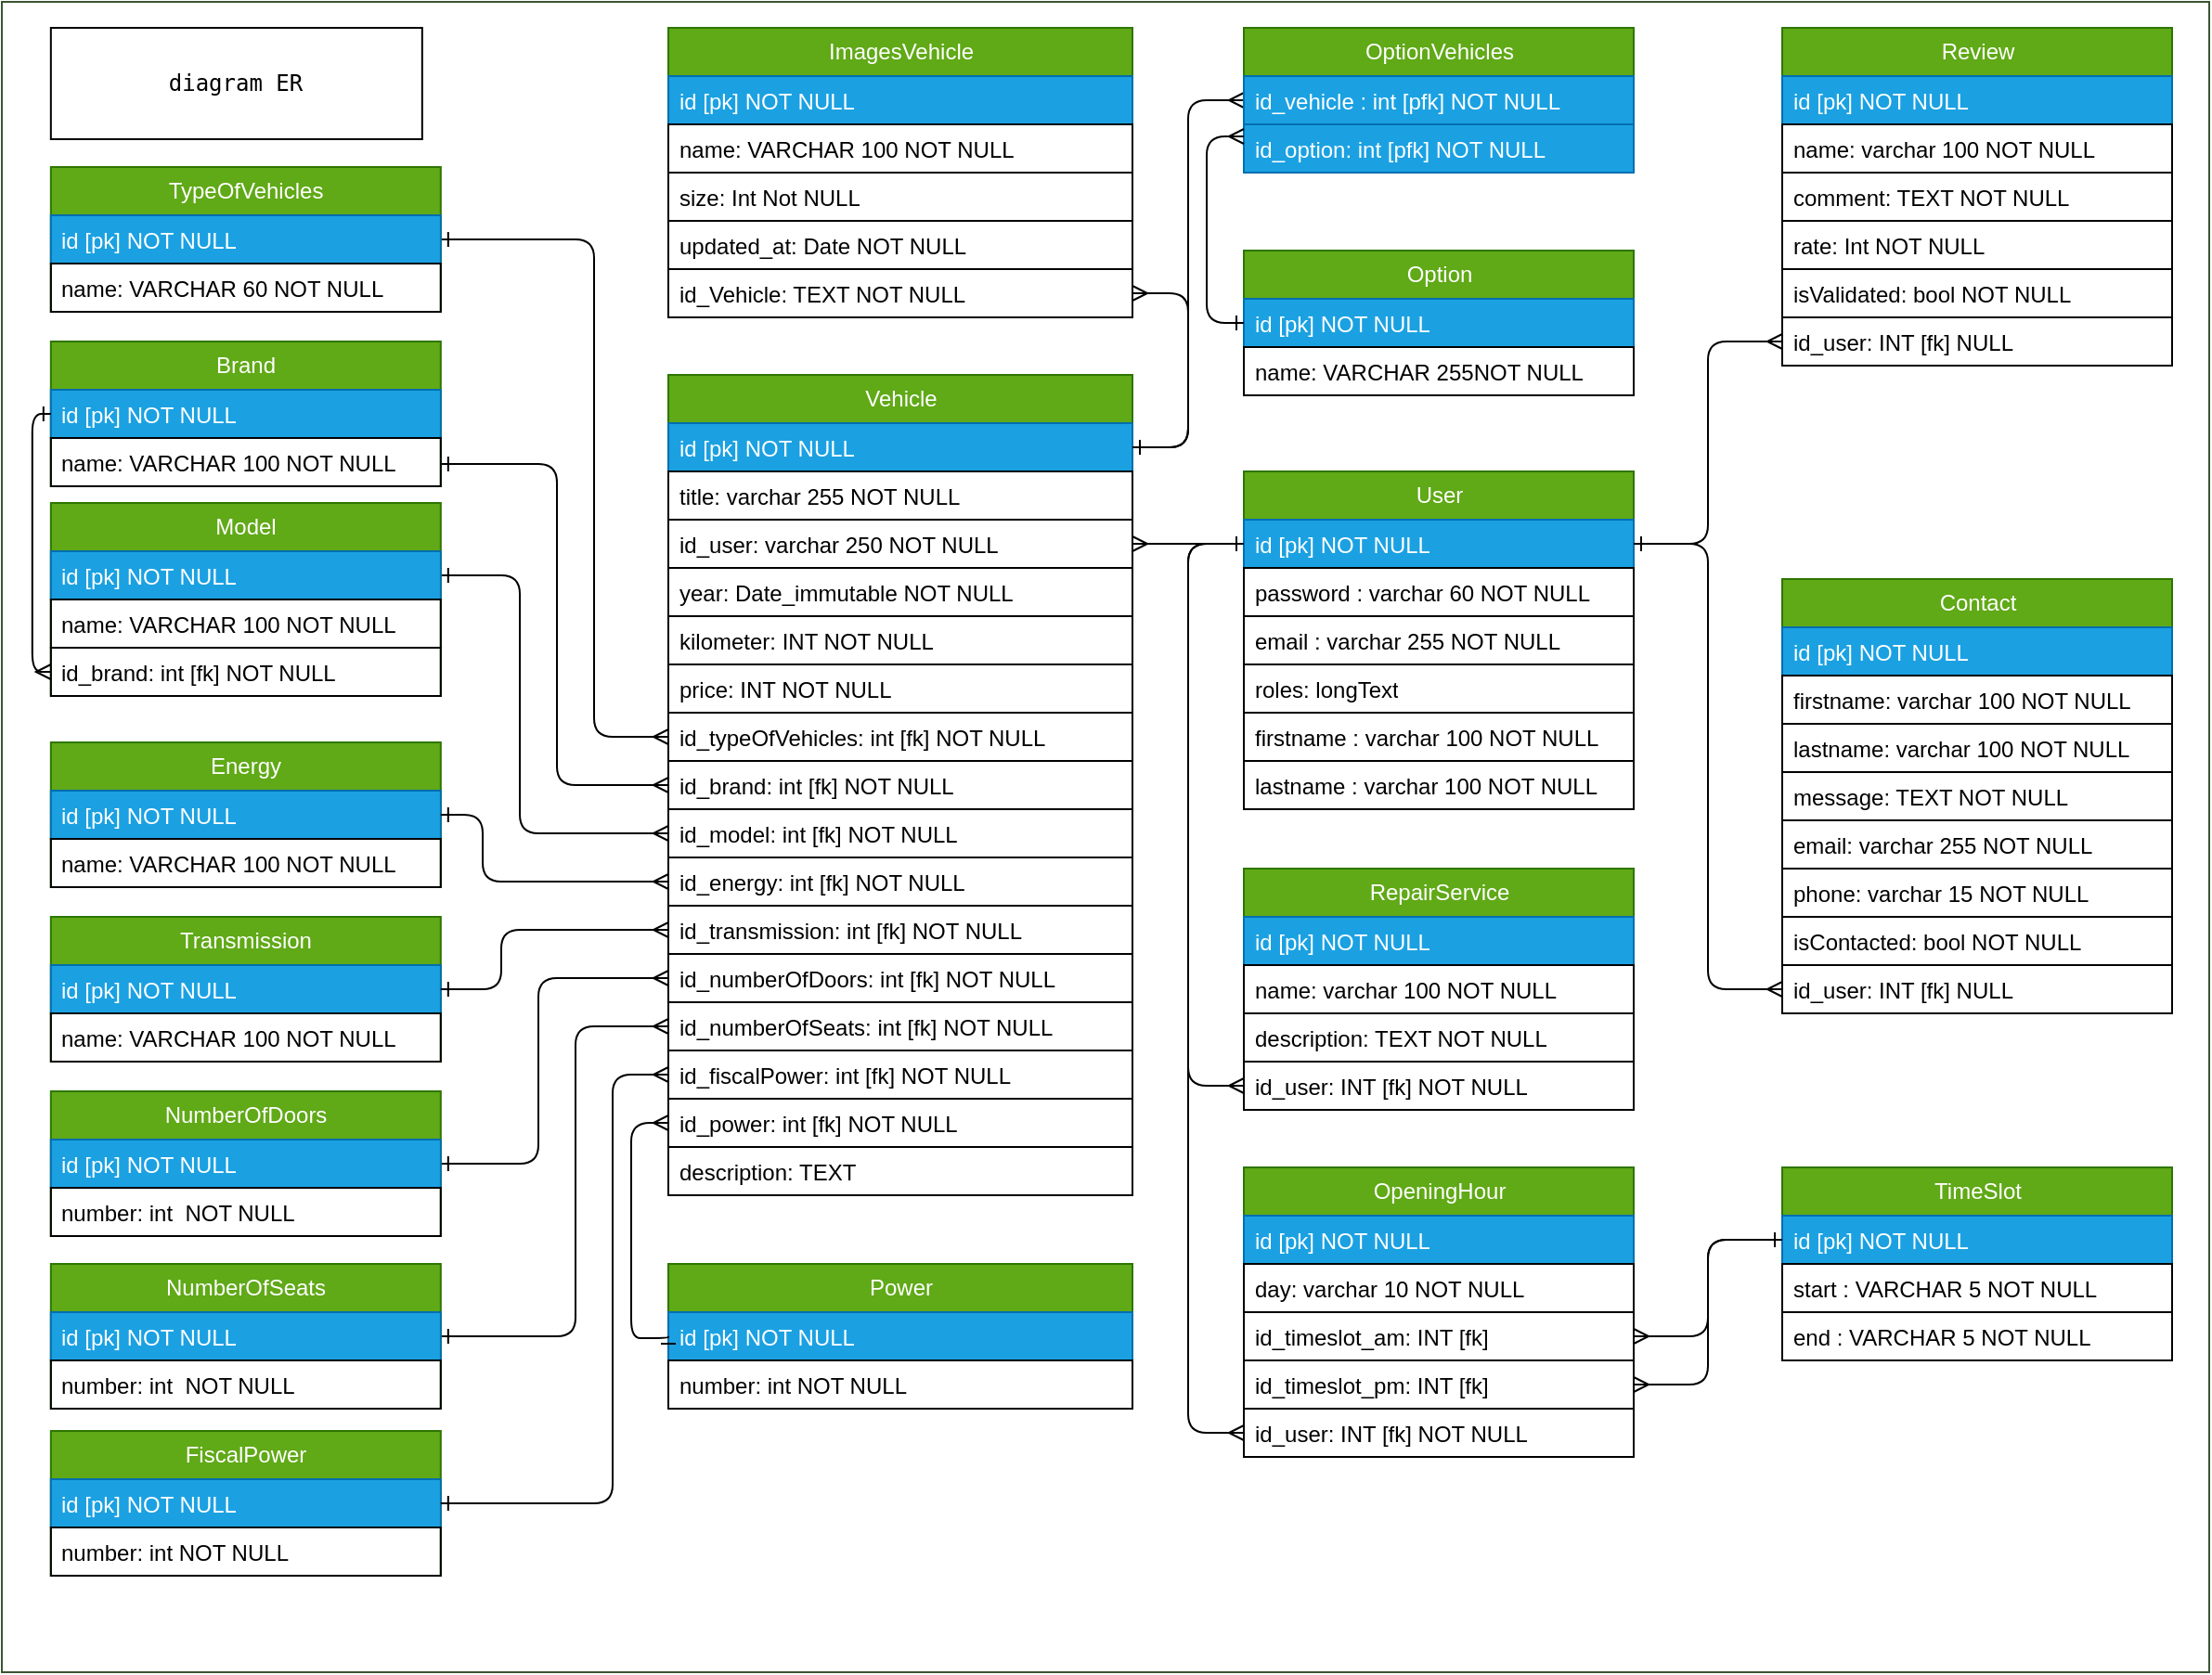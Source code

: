 <mxfile>
    <diagram id="NsLZ2f6pSpJPv95zxzik" name="Page-1">
        <mxGraphModel dx="1988" dy="-2718" grid="1" gridSize="10" guides="1" tooltips="1" connect="1" arrows="1" fold="1" page="1" pageScale="1" pageWidth="850" pageHeight="1100" math="0" shadow="0">
            <root>
                <mxCell id="0"/>
                <mxCell id="1" parent="0"/>
                <mxCell id="2" value="App" style="rounded=0;whiteSpace=wrap;html=1;fontFamily=Helvetica;fontSize=30;fontColor=#ffffff;verticalAlign=top;fillColor=#FFFFFF;strokeColor=#3A5431;backgroundOutline=0;" parent="1" vertex="1">
                    <mxGeometry x="-49" y="3840" width="1189" height="900" as="geometry"/>
                </mxCell>
                <mxCell id="3" value="&lt;div class=&quot;QmZWSe&quot;&gt;&lt;div class=&quot;DHcWmd&quot;&gt;&lt;/div&gt;&lt;/div&gt;&lt;div class=&quot;oSioSc&quot;&gt;&lt;div id=&quot;tw-target&quot;&gt;&lt;div data-entityname=&quot;Google Translate&quot; data-attrid=&quot;tw-targetArea&quot; class=&quot;g9WsWb PZPZlf&quot; id=&quot;kAz1tf&quot;&gt;&lt;div tabindex=&quot;0&quot; id=&quot;tw-target-text-container&quot; class=&quot;tw-ta-container F0azHf tw-nfl&quot;&gt;&lt;pre dir=&quot;ltr&quot; data-ved=&quot;2ahUKEwjc8YfSzIyDAxX-SKQEHdY7COkQ3ewLegQIBRAP&quot; style=&quot;text-align:left&quot; id=&quot;tw-target-text&quot; data-placeholder=&quot;Traduction&quot; class=&quot;tw-data-text tw-text-large tw-ta&quot;&gt;&lt;span lang=&quot;en&quot; class=&quot;Y2IQFc&quot;&gt;diagram ER&lt;/span&gt;&lt;/pre&gt;&lt;/div&gt;&lt;/div&gt;&lt;/div&gt;&lt;/div&gt;" style="rounded=0;whiteSpace=wrap;html=1;strokeColor=#000000;fontColor=#000000;fillColor=#FFFFFF;" parent="1" vertex="1">
                    <mxGeometry x="-22.59" y="3854" width="200" height="60" as="geometry"/>
                </mxCell>
                <mxCell id="4" value="OpeningHour" style="swimlane;fontStyle=0;childLayout=stackLayout;horizontal=1;startSize=26;fillColor=#60a917;horizontalStack=0;resizeParent=1;resizeParentMax=0;resizeLast=0;collapsible=1;marginBottom=0;html=1;strokeColor=#2D7600;fontColor=#ffffff;" parent="1" vertex="1">
                    <mxGeometry x="620" y="4468" width="210" height="156" as="geometry"/>
                </mxCell>
                <mxCell id="5" value="id [pk] NOT NULL" style="text;strokeColor=#006EAF;fillColor=#1ba1e2;align=left;verticalAlign=top;spacingLeft=4;spacingRight=4;overflow=hidden;rotatable=0;points=[[0,0.5],[1,0.5]];portConstraint=eastwest;whiteSpace=wrap;html=1;fontColor=#ffffff;" parent="4" vertex="1">
                    <mxGeometry y="26" width="210" height="26" as="geometry"/>
                </mxCell>
                <mxCell id="6" value="day: varchar 10 NOT NULL&amp;nbsp;" style="text;strokeColor=#000000;fillColor=none;align=left;verticalAlign=top;spacingLeft=4;spacingRight=4;overflow=hidden;rotatable=0;points=[[0,0.5],[1,0.5]];portConstraint=eastwest;whiteSpace=wrap;html=1;fontColor=#000000;" parent="4" vertex="1">
                    <mxGeometry y="52" width="210" height="26" as="geometry"/>
                </mxCell>
                <mxCell id="7" value="id_timeslot_am: INT [fk]" style="text;strokeColor=#000000;fillColor=none;align=left;verticalAlign=top;spacingLeft=4;spacingRight=4;overflow=hidden;rotatable=0;points=[[0,0.5],[1,0.5]];portConstraint=eastwest;whiteSpace=wrap;html=1;fontColor=#000000;" parent="4" vertex="1">
                    <mxGeometry y="78" width="210" height="26" as="geometry"/>
                </mxCell>
                <mxCell id="8" value="id_timeslot_pm: INT [fk]" style="text;strokeColor=#000000;fillColor=none;align=left;verticalAlign=top;spacingLeft=4;spacingRight=4;overflow=hidden;rotatable=0;points=[[0,0.5],[1,0.5]];portConstraint=eastwest;whiteSpace=wrap;html=1;fontColor=#000000;" parent="4" vertex="1">
                    <mxGeometry y="104" width="210" height="26" as="geometry"/>
                </mxCell>
                <mxCell id="187" value="id_user: INT [fk] NOT NULL" style="text;strokeColor=#000000;fillColor=none;align=left;verticalAlign=top;spacingLeft=4;spacingRight=4;overflow=hidden;rotatable=0;points=[[0,0.5],[1,0.5]];portConstraint=eastwest;whiteSpace=wrap;html=1;fontColor=#000000;" parent="4" vertex="1">
                    <mxGeometry y="130" width="210" height="26" as="geometry"/>
                </mxCell>
                <mxCell id="74" value="User" style="swimlane;fontStyle=0;childLayout=stackLayout;horizontal=1;startSize=26;fillColor=#60a917;horizontalStack=0;resizeParent=1;resizeParentMax=0;resizeLast=0;collapsible=1;marginBottom=0;html=1;strokeColor=#2D7600;fontColor=#ffffff;" parent="1" vertex="1">
                    <mxGeometry x="620" y="4093" width="210" height="182" as="geometry"/>
                </mxCell>
                <mxCell id="75" value="id [pk] NOT NULL" style="text;strokeColor=#006EAF;fillColor=#1ba1e2;align=left;verticalAlign=top;spacingLeft=4;spacingRight=4;overflow=hidden;rotatable=0;points=[[0,0.5],[1,0.5]];portConstraint=eastwest;whiteSpace=wrap;html=1;fontColor=#ffffff;" parent="74" vertex="1">
                    <mxGeometry y="26" width="210" height="26" as="geometry"/>
                </mxCell>
                <mxCell id="76" value="password : varchar 60 NOT NULL&amp;nbsp;" style="text;strokeColor=#000000;fillColor=none;align=left;verticalAlign=top;spacingLeft=4;spacingRight=4;overflow=hidden;rotatable=0;points=[[0,0.5],[1,0.5]];portConstraint=eastwest;whiteSpace=wrap;html=1;fontColor=#000000;" parent="74" vertex="1">
                    <mxGeometry y="52" width="210" height="26" as="geometry"/>
                </mxCell>
                <mxCell id="77" value="email : varchar 255 NOT NULL" style="text;strokeColor=#000000;fillColor=none;align=left;verticalAlign=top;spacingLeft=4;spacingRight=4;overflow=hidden;rotatable=0;points=[[0,0.5],[1,0.5]];portConstraint=eastwest;whiteSpace=wrap;html=1;fontColor=#000000;" parent="74" vertex="1">
                    <mxGeometry y="78" width="210" height="26" as="geometry"/>
                </mxCell>
                <mxCell id="78" value="roles: longText" style="text;strokeColor=#000000;fillColor=none;align=left;verticalAlign=top;spacingLeft=4;spacingRight=4;overflow=hidden;rotatable=0;points=[[0,0.5],[1,0.5]];portConstraint=eastwest;whiteSpace=wrap;html=1;fontColor=#000000;" parent="74" vertex="1">
                    <mxGeometry y="104" width="210" height="26" as="geometry"/>
                </mxCell>
                <mxCell id="79" value="firstname : varchar 100 NOT NULL" style="text;strokeColor=#000000;fillColor=none;align=left;verticalAlign=top;spacingLeft=4;spacingRight=4;overflow=hidden;rotatable=0;points=[[0,0.5],[1,0.5]];portConstraint=eastwest;whiteSpace=wrap;html=1;fontColor=#000000;" parent="74" vertex="1">
                    <mxGeometry y="130" width="210" height="26" as="geometry"/>
                </mxCell>
                <mxCell id="80" value="lastname : varchar 100 NOT NULL" style="text;strokeColor=#000000;fillColor=none;align=left;verticalAlign=top;spacingLeft=4;spacingRight=4;overflow=hidden;rotatable=0;points=[[0,0.5],[1,0.5]];portConstraint=eastwest;whiteSpace=wrap;html=1;fontColor=#000000;" parent="74" vertex="1">
                    <mxGeometry y="156" width="210" height="26" as="geometry"/>
                </mxCell>
                <mxCell id="192" style="edgeStyle=orthogonalEdgeStyle;html=1;entryX=1;entryY=0.5;entryDx=0;entryDy=0;strokeColor=#000000;startArrow=ERone;startFill=0;endArrow=ERmany;endFill=0;exitX=0;exitY=0.5;exitDx=0;exitDy=0;" parent="1" source="82" target="8" edge="1">
                    <mxGeometry relative="1" as="geometry"/>
                </mxCell>
                <mxCell id="81" value="TimeSlot" style="swimlane;fontStyle=0;childLayout=stackLayout;horizontal=1;startSize=26;fillColor=#60a917;horizontalStack=0;resizeParent=1;resizeParentMax=0;resizeLast=0;collapsible=1;marginBottom=0;html=1;strokeColor=#2D7600;fontColor=#ffffff;" parent="1" vertex="1">
                    <mxGeometry x="910" y="4468" width="210" height="104" as="geometry"/>
                </mxCell>
                <mxCell id="82" value="id [pk] NOT NULL" style="text;strokeColor=#006EAF;fillColor=#1ba1e2;align=left;verticalAlign=top;spacingLeft=4;spacingRight=4;overflow=hidden;rotatable=0;points=[[0,0.5],[1,0.5]];portConstraint=eastwest;whiteSpace=wrap;html=1;fontColor=#ffffff;" parent="81" vertex="1">
                    <mxGeometry y="26" width="210" height="26" as="geometry"/>
                </mxCell>
                <mxCell id="83" value="start : VARCHAR 5 NOT NULL" style="text;strokeColor=#000000;fillColor=none;align=left;verticalAlign=top;spacingLeft=4;spacingRight=4;overflow=hidden;rotatable=0;points=[[0,0.5],[1,0.5]];portConstraint=eastwest;whiteSpace=wrap;html=1;fontColor=#000000;" parent="81" vertex="1">
                    <mxGeometry y="52" width="210" height="26" as="geometry"/>
                </mxCell>
                <mxCell id="84" value="end : VARCHAR 5 NOT NULL" style="text;strokeColor=#000000;fillColor=none;align=left;verticalAlign=top;spacingLeft=4;spacingRight=4;overflow=hidden;rotatable=0;points=[[0,0.5],[1,0.5]];portConstraint=eastwest;whiteSpace=wrap;html=1;fontColor=#000000;" parent="81" vertex="1">
                    <mxGeometry y="78" width="210" height="26" as="geometry"/>
                </mxCell>
                <mxCell id="86" value="RepairService" style="swimlane;fontStyle=0;childLayout=stackLayout;horizontal=1;startSize=26;fillColor=#60a917;horizontalStack=0;resizeParent=1;resizeParentMax=0;resizeLast=0;collapsible=1;marginBottom=0;html=1;strokeColor=#2D7600;fontColor=#ffffff;" parent="1" vertex="1">
                    <mxGeometry x="620" y="4307" width="210" height="130" as="geometry"/>
                </mxCell>
                <mxCell id="87" value="id [pk] NOT NULL" style="text;strokeColor=#006EAF;fillColor=#1ba1e2;align=left;verticalAlign=top;spacingLeft=4;spacingRight=4;overflow=hidden;rotatable=0;points=[[0,0.5],[1,0.5]];portConstraint=eastwest;whiteSpace=wrap;html=1;fontColor=#ffffff;" parent="86" vertex="1">
                    <mxGeometry y="26" width="210" height="26" as="geometry"/>
                </mxCell>
                <mxCell id="88" value="name: varchar 100 NOT NULL&amp;nbsp;" style="text;strokeColor=#000000;fillColor=none;align=left;verticalAlign=top;spacingLeft=4;spacingRight=4;overflow=hidden;rotatable=0;points=[[0,0.5],[1,0.5]];portConstraint=eastwest;whiteSpace=wrap;html=1;fontColor=#000000;" parent="86" vertex="1">
                    <mxGeometry y="52" width="210" height="26" as="geometry"/>
                </mxCell>
                <mxCell id="89" value="description: TEXT NOT NULL" style="text;strokeColor=#000000;fillColor=none;align=left;verticalAlign=top;spacingLeft=4;spacingRight=4;overflow=hidden;rotatable=0;points=[[0,0.5],[1,0.5]];portConstraint=eastwest;whiteSpace=wrap;html=1;fontColor=#000000;" parent="86" vertex="1">
                    <mxGeometry y="78" width="210" height="26" as="geometry"/>
                </mxCell>
                <mxCell id="185" value="id_user: INT [fk] NOT NULL" style="text;strokeColor=#000000;fillColor=none;align=left;verticalAlign=top;spacingLeft=4;spacingRight=4;overflow=hidden;rotatable=0;points=[[0,0.5],[1,0.5]];portConstraint=eastwest;whiteSpace=wrap;html=1;fontColor=#000000;" parent="86" vertex="1">
                    <mxGeometry y="104" width="210" height="26" as="geometry"/>
                </mxCell>
                <mxCell id="91" value="Vehicle" style="swimlane;fontStyle=0;childLayout=stackLayout;horizontal=1;startSize=26;fillColor=#60a917;horizontalStack=0;resizeParent=1;resizeParentMax=0;resizeLast=0;collapsible=1;marginBottom=0;html=1;strokeColor=#2D7600;fontColor=#ffffff;" parent="1" vertex="1">
                    <mxGeometry x="310" y="4041" width="250" height="442" as="geometry"/>
                </mxCell>
                <mxCell id="92" value="id [pk] NOT NULL" style="text;strokeColor=#006EAF;fillColor=#1ba1e2;align=left;verticalAlign=top;spacingLeft=4;spacingRight=4;overflow=hidden;rotatable=0;points=[[0,0.5],[1,0.5]];portConstraint=eastwest;whiteSpace=wrap;html=1;fontColor=#ffffff;" parent="91" vertex="1">
                    <mxGeometry y="26" width="250" height="26" as="geometry"/>
                </mxCell>
                <mxCell id="93" value="title: varchar 255 NOT NULL&amp;nbsp;" style="text;strokeColor=#000000;fillColor=none;align=left;verticalAlign=top;spacingLeft=4;spacingRight=4;overflow=hidden;rotatable=0;points=[[0,0.5],[1,0.5]];portConstraint=eastwest;whiteSpace=wrap;html=1;fontColor=#000000;" parent="91" vertex="1">
                    <mxGeometry y="52" width="250" height="26" as="geometry"/>
                </mxCell>
                <mxCell id="175" value="id_user: varchar 250 NOT NULL&amp;nbsp;" style="text;strokeColor=#000000;fillColor=none;align=left;verticalAlign=top;spacingLeft=4;spacingRight=4;overflow=hidden;rotatable=0;points=[[0,0.5],[1,0.5]];portConstraint=eastwest;whiteSpace=wrap;html=1;fontColor=#000000;" parent="91" vertex="1">
                    <mxGeometry y="78" width="250" height="26" as="geometry"/>
                </mxCell>
                <mxCell id="114" value="year: Date_immutable NOT NULL" style="text;strokeColor=#000000;fillColor=none;align=left;verticalAlign=top;spacingLeft=4;spacingRight=4;overflow=hidden;rotatable=0;points=[[0,0.5],[1,0.5]];portConstraint=eastwest;whiteSpace=wrap;html=1;fontColor=#000000;" parent="91" vertex="1">
                    <mxGeometry y="104" width="250" height="26" as="geometry"/>
                </mxCell>
                <mxCell id="96" value="kilometer: INT NOT NULL" style="text;strokeColor=#000000;fillColor=none;align=left;verticalAlign=top;spacingLeft=4;spacingRight=4;overflow=hidden;rotatable=0;points=[[0,0.5],[1,0.5]];portConstraint=eastwest;whiteSpace=wrap;html=1;fontColor=#000000;" parent="91" vertex="1">
                    <mxGeometry y="130" width="250" height="26" as="geometry"/>
                </mxCell>
                <mxCell id="95" value="price: INT NOT NULL" style="text;strokeColor=#000000;fillColor=none;align=left;verticalAlign=top;spacingLeft=4;spacingRight=4;overflow=hidden;rotatable=0;points=[[0,0.5],[1,0.5]];portConstraint=eastwest;whiteSpace=wrap;html=1;fontColor=#000000;" parent="91" vertex="1">
                    <mxGeometry y="156" width="250" height="26" as="geometry"/>
                </mxCell>
                <mxCell id="121" value="id_typeOfVehicles: int [fk] NOT NULL&amp;nbsp;" style="text;strokeColor=#000000;fillColor=none;align=left;verticalAlign=top;spacingLeft=4;spacingRight=4;overflow=hidden;rotatable=0;points=[[0,0.5],[1,0.5]];portConstraint=eastwest;whiteSpace=wrap;html=1;fontColor=#000000;" parent="91" vertex="1">
                    <mxGeometry y="182" width="250" height="26" as="geometry"/>
                </mxCell>
                <mxCell id="122" value="id_brand: int [fk] NOT NULL&amp;nbsp;" style="text;strokeColor=#000000;fillColor=none;align=left;verticalAlign=top;spacingLeft=4;spacingRight=4;overflow=hidden;rotatable=0;points=[[0,0.5],[1,0.5]];portConstraint=eastwest;whiteSpace=wrap;html=1;fontColor=#000000;" parent="91" vertex="1">
                    <mxGeometry y="208" width="250" height="26" as="geometry"/>
                </mxCell>
                <mxCell id="123" value="id_model: int [fk] NOT NULL&amp;nbsp;" style="text;strokeColor=#000000;fillColor=none;align=left;verticalAlign=top;spacingLeft=4;spacingRight=4;overflow=hidden;rotatable=0;points=[[0,0.5],[1,0.5]];portConstraint=eastwest;whiteSpace=wrap;html=1;fontColor=#000000;" parent="91" vertex="1">
                    <mxGeometry y="234" width="250" height="26" as="geometry"/>
                </mxCell>
                <mxCell id="97" value="id_energy: int [fk] NOT NULL" style="text;strokeColor=#000000;fillColor=none;align=left;verticalAlign=top;spacingLeft=4;spacingRight=4;overflow=hidden;rotatable=0;points=[[0,0.5],[1,0.5]];portConstraint=eastwest;whiteSpace=wrap;html=1;fontColor=#000000;" parent="91" vertex="1">
                    <mxGeometry y="260" width="250" height="26" as="geometry"/>
                </mxCell>
                <mxCell id="98" value="id_transmission: int [fk] NOT NULL" style="text;strokeColor=#000000;fillColor=none;align=left;verticalAlign=top;spacingLeft=4;spacingRight=4;overflow=hidden;rotatable=0;points=[[0,0.5],[1,0.5]];portConstraint=eastwest;whiteSpace=wrap;html=1;fontColor=#000000;" parent="91" vertex="1">
                    <mxGeometry y="286" width="250" height="26" as="geometry"/>
                </mxCell>
                <mxCell id="99" value="id_numberOfDoors: int [fk] NOT NULL" style="text;strokeColor=#000000;fillColor=none;align=left;verticalAlign=top;spacingLeft=4;spacingRight=4;overflow=hidden;rotatable=0;points=[[0,0.5],[1,0.5]];portConstraint=eastwest;whiteSpace=wrap;html=1;fontColor=#000000;" parent="91" vertex="1">
                    <mxGeometry y="312" width="250" height="26" as="geometry"/>
                </mxCell>
                <mxCell id="100" value="id_numberOfSeats: int [fk] NOT NULL" style="text;strokeColor=#000000;fillColor=none;align=left;verticalAlign=top;spacingLeft=4;spacingRight=4;overflow=hidden;rotatable=0;points=[[0,0.5],[1,0.5]];portConstraint=eastwest;whiteSpace=wrap;html=1;fontColor=#000000;" parent="91" vertex="1">
                    <mxGeometry y="338" width="250" height="26" as="geometry"/>
                </mxCell>
                <mxCell id="203" value="id_fiscalPower: int [fk] NOT NULL" style="text;strokeColor=#000000;fillColor=none;align=left;verticalAlign=top;spacingLeft=4;spacingRight=4;overflow=hidden;rotatable=0;points=[[0,0.5],[1,0.5]];portConstraint=eastwest;whiteSpace=wrap;html=1;fontColor=#000000;" parent="91" vertex="1">
                    <mxGeometry y="364" width="250" height="26" as="geometry"/>
                </mxCell>
                <mxCell id="102" value="id_power: int [fk] NOT NULL" style="text;strokeColor=#000000;fillColor=none;align=left;verticalAlign=top;spacingLeft=4;spacingRight=4;overflow=hidden;rotatable=0;points=[[0,0.5],[1,0.5]];portConstraint=eastwest;whiteSpace=wrap;html=1;fontColor=#000000;" parent="91" vertex="1">
                    <mxGeometry y="390" width="250" height="26" as="geometry"/>
                </mxCell>
                <mxCell id="101" value="description: TEXT&amp;nbsp;" style="text;strokeColor=#000000;fillColor=none;align=left;verticalAlign=top;spacingLeft=4;spacingRight=4;overflow=hidden;rotatable=0;points=[[0,0.5],[1,0.5]];portConstraint=eastwest;whiteSpace=wrap;html=1;fontColor=#000000;" parent="91" vertex="1">
                    <mxGeometry y="416" width="250" height="26" as="geometry"/>
                </mxCell>
                <mxCell id="162" style="edgeStyle=orthogonalEdgeStyle;html=1;entryX=0;entryY=0.5;entryDx=0;entryDy=0;strokeColor=#000000;startArrow=ERone;startFill=0;endArrow=ERmany;endFill=0;exitX=1;exitY=0.5;exitDx=0;exitDy=0;" parent="1" source="104" target="121" edge="1">
                    <mxGeometry relative="1" as="geometry">
                        <Array as="points">
                            <mxPoint x="270" y="3968"/>
                            <mxPoint x="270" y="4236"/>
                        </Array>
                        <mxPoint x="210" y="3968" as="sourcePoint"/>
                    </mxGeometry>
                </mxCell>
                <mxCell id="104" value="TypeOfVehicles" style="swimlane;fontStyle=0;childLayout=stackLayout;horizontal=1;startSize=26;fillColor=#60a917;horizontalStack=0;resizeParent=1;resizeParentMax=0;resizeLast=0;collapsible=1;marginBottom=0;html=1;strokeColor=#2D7600;fontColor=#ffffff;" parent="1" vertex="1">
                    <mxGeometry x="-22.59" y="3929" width="210" height="78" as="geometry"/>
                </mxCell>
                <mxCell id="105" value="id [pk] NOT NULL" style="text;strokeColor=#006EAF;fillColor=#1ba1e2;align=left;verticalAlign=top;spacingLeft=4;spacingRight=4;overflow=hidden;rotatable=0;points=[[0,0.5],[1,0.5]];portConstraint=eastwest;whiteSpace=wrap;html=1;fontColor=#ffffff;" parent="104" vertex="1">
                    <mxGeometry y="26" width="210" height="26" as="geometry"/>
                </mxCell>
                <mxCell id="106" value="name: VARCHAR 60 NOT NULL" style="text;strokeColor=#000000;fillColor=none;align=left;verticalAlign=top;spacingLeft=4;spacingRight=4;overflow=hidden;rotatable=0;points=[[0,0.5],[1,0.5]];portConstraint=eastwest;whiteSpace=wrap;html=1;fontColor=#000000;" parent="104" vertex="1">
                    <mxGeometry y="52" width="210" height="26" as="geometry"/>
                </mxCell>
                <mxCell id="163" style="edgeStyle=orthogonalEdgeStyle;html=1;entryX=0;entryY=0.5;entryDx=0;entryDy=0;strokeColor=#000000;startArrow=ERone;startFill=0;endArrow=ERmany;endFill=0;" parent="1" source="108" target="122" edge="1">
                    <mxGeometry relative="1" as="geometry">
                        <Array as="points">
                            <mxPoint x="250" y="4089"/>
                            <mxPoint x="250" y="4262"/>
                        </Array>
                    </mxGeometry>
                </mxCell>
                <mxCell id="108" value="Brand" style="swimlane;fontStyle=0;childLayout=stackLayout;horizontal=1;startSize=26;fillColor=#60a917;horizontalStack=0;resizeParent=1;resizeParentMax=0;resizeLast=0;collapsible=1;marginBottom=0;html=1;strokeColor=#2D7600;fontColor=#ffffff;" parent="1" vertex="1">
                    <mxGeometry x="-22.59" y="4023" width="210" height="78" as="geometry"/>
                </mxCell>
                <mxCell id="109" value="id [pk] NOT NULL" style="text;strokeColor=#006EAF;fillColor=#1ba1e2;align=left;verticalAlign=top;spacingLeft=4;spacingRight=4;overflow=hidden;rotatable=0;points=[[0,0.5],[1,0.5]];portConstraint=eastwest;whiteSpace=wrap;html=1;fontColor=#ffffff;" parent="108" vertex="1">
                    <mxGeometry y="26" width="210" height="26" as="geometry"/>
                </mxCell>
                <mxCell id="110" value="name: VARCHAR 100 NOT NULL" style="text;strokeColor=#000000;fillColor=none;align=left;verticalAlign=top;spacingLeft=4;spacingRight=4;overflow=hidden;rotatable=0;points=[[0,0.5],[1,0.5]];portConstraint=eastwest;whiteSpace=wrap;html=1;fontColor=#000000;" parent="108" vertex="1">
                    <mxGeometry y="52" width="210" height="26" as="geometry"/>
                </mxCell>
                <mxCell id="164" style="edgeStyle=orthogonalEdgeStyle;html=1;entryX=0;entryY=0.5;entryDx=0;entryDy=0;strokeColor=#000000;startArrow=ERone;startFill=0;endArrow=ERmany;endFill=0;exitX=1;exitY=0.5;exitDx=0;exitDy=0;" parent="1" source="112" target="123" edge="1">
                    <mxGeometry relative="1" as="geometry">
                        <Array as="points">
                            <mxPoint x="230" y="4149"/>
                            <mxPoint x="230" y="4288"/>
                        </Array>
                    </mxGeometry>
                </mxCell>
                <mxCell id="111" value="Model" style="swimlane;fontStyle=0;childLayout=stackLayout;horizontal=1;startSize=26;fillColor=#60a917;horizontalStack=0;resizeParent=1;resizeParentMax=0;resizeLast=0;collapsible=1;marginBottom=0;html=1;strokeColor=#2D7600;fontColor=#ffffff;" parent="1" vertex="1">
                    <mxGeometry x="-22.59" y="4110" width="210" height="104" as="geometry"/>
                </mxCell>
                <mxCell id="112" value="id [pk] NOT NULL" style="text;strokeColor=#006EAF;fillColor=#1ba1e2;align=left;verticalAlign=top;spacingLeft=4;spacingRight=4;overflow=hidden;rotatable=0;points=[[0,0.5],[1,0.5]];portConstraint=eastwest;whiteSpace=wrap;html=1;fontColor=#ffffff;" parent="111" vertex="1">
                    <mxGeometry y="26" width="210" height="26" as="geometry"/>
                </mxCell>
                <mxCell id="113" value="name: VARCHAR 100 NOT NULL" style="text;strokeColor=#000000;fillColor=none;align=left;verticalAlign=top;spacingLeft=4;spacingRight=4;overflow=hidden;rotatable=0;points=[[0,0.5],[1,0.5]];portConstraint=eastwest;whiteSpace=wrap;html=1;fontColor=#000000;" parent="111" vertex="1">
                    <mxGeometry y="52" width="210" height="26" as="geometry"/>
                </mxCell>
                <mxCell id="207" value="id_brand: int [fk] NOT NULL&amp;nbsp;" style="text;strokeColor=#000000;fillColor=none;align=left;verticalAlign=top;spacingLeft=4;spacingRight=4;overflow=hidden;rotatable=0;points=[[0,0.5],[1,0.5]];portConstraint=eastwest;whiteSpace=wrap;html=1;fontColor=#000000;" vertex="1" parent="111">
                    <mxGeometry y="78" width="210" height="26" as="geometry"/>
                </mxCell>
                <mxCell id="115" value="Option" style="swimlane;fontStyle=0;childLayout=stackLayout;horizontal=1;startSize=26;fillColor=#60a917;horizontalStack=0;resizeParent=1;resizeParentMax=0;resizeLast=0;collapsible=1;marginBottom=0;html=1;strokeColor=#2D7600;fontColor=#ffffff;" parent="1" vertex="1">
                    <mxGeometry x="620" y="3974" width="210" height="78" as="geometry"/>
                </mxCell>
                <mxCell id="116" value="id [pk] NOT NULL" style="text;strokeColor=#006EAF;fillColor=#1ba1e2;align=left;verticalAlign=top;spacingLeft=4;spacingRight=4;overflow=hidden;rotatable=0;points=[[0,0.5],[1,0.5]];portConstraint=eastwest;whiteSpace=wrap;html=1;fontColor=#ffffff;" parent="115" vertex="1">
                    <mxGeometry y="26" width="210" height="26" as="geometry"/>
                </mxCell>
                <mxCell id="117" value="name: VARCHAR 255NOT NULL" style="text;strokeColor=#000000;fillColor=none;align=left;verticalAlign=top;spacingLeft=4;spacingRight=4;overflow=hidden;rotatable=0;points=[[0,0.5],[1,0.5]];portConstraint=eastwest;whiteSpace=wrap;html=1;fontColor=#000000;" parent="115" vertex="1">
                    <mxGeometry y="52" width="210" height="26" as="geometry"/>
                </mxCell>
                <mxCell id="118" value="Energy" style="swimlane;fontStyle=0;childLayout=stackLayout;horizontal=1;startSize=26;fillColor=#60a917;horizontalStack=0;resizeParent=1;resizeParentMax=0;resizeLast=0;collapsible=1;marginBottom=0;html=1;strokeColor=#2D7600;fontColor=#ffffff;" parent="1" vertex="1">
                    <mxGeometry x="-22.59" y="4239" width="210" height="78" as="geometry"/>
                </mxCell>
                <mxCell id="119" value="id [pk] NOT NULL" style="text;strokeColor=#006EAF;fillColor=#1ba1e2;align=left;verticalAlign=top;spacingLeft=4;spacingRight=4;overflow=hidden;rotatable=0;points=[[0,0.5],[1,0.5]];portConstraint=eastwest;whiteSpace=wrap;html=1;fontColor=#ffffff;" parent="118" vertex="1">
                    <mxGeometry y="26" width="210" height="26" as="geometry"/>
                </mxCell>
                <mxCell id="120" value="name: VARCHAR 100 NOT NULL" style="text;strokeColor=#000000;fillColor=none;align=left;verticalAlign=top;spacingLeft=4;spacingRight=4;overflow=hidden;rotatable=0;points=[[0,0.5],[1,0.5]];portConstraint=eastwest;whiteSpace=wrap;html=1;fontColor=#000000;" parent="118" vertex="1">
                    <mxGeometry y="52" width="210" height="26" as="geometry"/>
                </mxCell>
                <mxCell id="125" value="Transmission" style="swimlane;fontStyle=0;childLayout=stackLayout;horizontal=1;startSize=26;fillColor=#60a917;horizontalStack=0;resizeParent=1;resizeParentMax=0;resizeLast=0;collapsible=1;marginBottom=0;html=1;strokeColor=#2D7600;fontColor=#ffffff;" parent="1" vertex="1">
                    <mxGeometry x="-22.59" y="4333" width="210" height="78" as="geometry"/>
                </mxCell>
                <mxCell id="126" value="id [pk] NOT NULL" style="text;strokeColor=#006EAF;fillColor=#1ba1e2;align=left;verticalAlign=top;spacingLeft=4;spacingRight=4;overflow=hidden;rotatable=0;points=[[0,0.5],[1,0.5]];portConstraint=eastwest;whiteSpace=wrap;html=1;fontColor=#ffffff;" parent="125" vertex="1">
                    <mxGeometry y="26" width="210" height="26" as="geometry"/>
                </mxCell>
                <mxCell id="127" value="name: VARCHAR 100 NOT NULL" style="text;strokeColor=#000000;fillColor=none;align=left;verticalAlign=top;spacingLeft=4;spacingRight=4;overflow=hidden;rotatable=0;points=[[0,0.5],[1,0.5]];portConstraint=eastwest;whiteSpace=wrap;html=1;fontColor=#000000;" parent="125" vertex="1">
                    <mxGeometry y="52" width="210" height="26" as="geometry"/>
                </mxCell>
                <mxCell id="168" style="edgeStyle=orthogonalEdgeStyle;html=1;entryX=0;entryY=0.5;entryDx=0;entryDy=0;strokeColor=#000000;startArrow=ERone;startFill=0;endArrow=ERmany;endFill=0;exitX=1;exitY=0.5;exitDx=0;exitDy=0;" parent="1" source="128" target="99" edge="1">
                    <mxGeometry relative="1" as="geometry">
                        <Array as="points">
                            <mxPoint x="240" y="4466"/>
                            <mxPoint x="240" y="4366"/>
                        </Array>
                    </mxGeometry>
                </mxCell>
                <mxCell id="128" value="NumberOfDoors" style="swimlane;fontStyle=0;childLayout=stackLayout;horizontal=1;startSize=26;fillColor=#60a917;horizontalStack=0;resizeParent=1;resizeParentMax=0;resizeLast=0;collapsible=1;marginBottom=0;html=1;strokeColor=#2D7600;fontColor=#ffffff;" parent="1" vertex="1">
                    <mxGeometry x="-22.59" y="4427" width="210" height="78" as="geometry"/>
                </mxCell>
                <mxCell id="129" value="id [pk] NOT NULL" style="text;strokeColor=#006EAF;fillColor=#1ba1e2;align=left;verticalAlign=top;spacingLeft=4;spacingRight=4;overflow=hidden;rotatable=0;points=[[0,0.5],[1,0.5]];portConstraint=eastwest;whiteSpace=wrap;html=1;fontColor=#ffffff;" parent="128" vertex="1">
                    <mxGeometry y="26" width="210" height="26" as="geometry"/>
                </mxCell>
                <mxCell id="130" value="number: int&amp;nbsp; NOT NULL" style="text;strokeColor=#000000;fillColor=none;align=left;verticalAlign=top;spacingLeft=4;spacingRight=4;overflow=hidden;rotatable=0;points=[[0,0.5],[1,0.5]];portConstraint=eastwest;whiteSpace=wrap;html=1;fontColor=#000000;" parent="128" vertex="1">
                    <mxGeometry y="52" width="210" height="26" as="geometry"/>
                </mxCell>
                <mxCell id="134" value="Power" style="swimlane;fontStyle=0;childLayout=stackLayout;horizontal=1;startSize=26;fillColor=#60a917;horizontalStack=0;resizeParent=1;resizeParentMax=0;resizeLast=0;collapsible=1;marginBottom=0;html=1;strokeColor=#2D7600;fontColor=#ffffff;" parent="1" vertex="1">
                    <mxGeometry x="310" y="4520" width="250" height="78" as="geometry"/>
                </mxCell>
                <mxCell id="135" value="id [pk] NOT NULL" style="text;strokeColor=#006EAF;fillColor=#1ba1e2;align=left;verticalAlign=top;spacingLeft=4;spacingRight=4;overflow=hidden;rotatable=0;points=[[0,0.5],[1,0.5]];portConstraint=eastwest;whiteSpace=wrap;html=1;fontColor=#ffffff;" parent="134" vertex="1">
                    <mxGeometry y="26" width="250" height="26" as="geometry"/>
                </mxCell>
                <mxCell id="206" value="number: int NOT NULL" style="text;strokeColor=#000000;fillColor=none;align=left;verticalAlign=top;spacingLeft=4;spacingRight=4;overflow=hidden;rotatable=0;points=[[0,0.5],[1,0.5]];portConstraint=eastwest;whiteSpace=wrap;html=1;fontColor=#000000;" parent="134" vertex="1">
                    <mxGeometry y="52" width="250" height="26" as="geometry"/>
                </mxCell>
                <mxCell id="141" value="ImagesVehicle" style="swimlane;fontStyle=0;childLayout=stackLayout;horizontal=1;startSize=26;fillColor=#60a917;horizontalStack=0;resizeParent=1;resizeParentMax=0;resizeLast=0;collapsible=1;marginBottom=0;html=1;strokeColor=#2D7600;fontColor=#ffffff;" parent="1" vertex="1">
                    <mxGeometry x="310" y="3854" width="250" height="156" as="geometry"/>
                </mxCell>
                <mxCell id="142" value="id [pk] NOT NULL" style="text;strokeColor=#006EAF;fillColor=#1ba1e2;align=left;verticalAlign=top;spacingLeft=4;spacingRight=4;overflow=hidden;rotatable=0;points=[[0,0.5],[1,0.5]];portConstraint=eastwest;whiteSpace=wrap;html=1;fontColor=#ffffff;" parent="141" vertex="1">
                    <mxGeometry y="26" width="250" height="26" as="geometry"/>
                </mxCell>
                <mxCell id="143" value="name: VARCHAR 100 NOT NULL" style="text;strokeColor=#000000;fillColor=none;align=left;verticalAlign=top;spacingLeft=4;spacingRight=4;overflow=hidden;rotatable=0;points=[[0,0.5],[1,0.5]];portConstraint=eastwest;whiteSpace=wrap;html=1;fontColor=#000000;" parent="141" vertex="1">
                    <mxGeometry y="52" width="250" height="26" as="geometry"/>
                </mxCell>
                <mxCell id="145" value="size: Int Not NULL" style="text;strokeColor=#000000;fillColor=none;align=left;verticalAlign=top;spacingLeft=4;spacingRight=4;overflow=hidden;rotatable=0;points=[[0,0.5],[1,0.5]];portConstraint=eastwest;whiteSpace=wrap;html=1;fontColor=#000000;" parent="141" vertex="1">
                    <mxGeometry y="78" width="250" height="26" as="geometry"/>
                </mxCell>
                <mxCell id="146" value="updated_at: Date NOT NULL" style="text;strokeColor=#000000;fillColor=none;align=left;verticalAlign=top;spacingLeft=4;spacingRight=4;overflow=hidden;rotatable=0;points=[[0,0.5],[1,0.5]];portConstraint=eastwest;whiteSpace=wrap;html=1;fontColor=#000000;" parent="141" vertex="1">
                    <mxGeometry y="104" width="250" height="26" as="geometry"/>
                </mxCell>
                <mxCell id="140" value="id_Vehicle: TEXT NOT NULL" style="text;strokeColor=#000000;fillColor=none;align=left;verticalAlign=top;spacingLeft=4;spacingRight=4;overflow=hidden;rotatable=0;points=[[0,0.5],[1,0.5]];portConstraint=eastwest;whiteSpace=wrap;html=1;fontColor=#000000;" parent="141" vertex="1">
                    <mxGeometry y="130" width="250" height="26" as="geometry"/>
                </mxCell>
                <mxCell id="169" style="edgeStyle=orthogonalEdgeStyle;html=1;entryX=0;entryY=0.5;entryDx=0;entryDy=0;strokeColor=#000000;startArrow=ERone;startFill=0;endArrow=ERmany;endFill=0;" parent="1" source="131" target="100" edge="1">
                    <mxGeometry relative="1" as="geometry">
                        <Array as="points">
                            <mxPoint x="260" y="4559"/>
                            <mxPoint x="260" y="4392"/>
                        </Array>
                    </mxGeometry>
                </mxCell>
                <mxCell id="131" value="NumberOfSeats" style="swimlane;fontStyle=0;childLayout=stackLayout;horizontal=1;startSize=26;fillColor=#60a917;horizontalStack=0;resizeParent=1;resizeParentMax=0;resizeLast=0;collapsible=1;marginBottom=0;html=1;strokeColor=#2D7600;fontColor=#ffffff;" parent="1" vertex="1">
                    <mxGeometry x="-22.59" y="4520" width="210" height="78" as="geometry"/>
                </mxCell>
                <mxCell id="132" value="id [pk] NOT NULL" style="text;strokeColor=#006EAF;fillColor=#1ba1e2;align=left;verticalAlign=top;spacingLeft=4;spacingRight=4;overflow=hidden;rotatable=0;points=[[0,0.5],[1,0.5]];portConstraint=eastwest;whiteSpace=wrap;html=1;fontColor=#ffffff;" parent="131" vertex="1">
                    <mxGeometry y="26" width="210" height="26" as="geometry"/>
                </mxCell>
                <mxCell id="205" value="number: int&amp;nbsp; NOT NULL" style="text;strokeColor=#000000;fillColor=none;align=left;verticalAlign=top;spacingLeft=4;spacingRight=4;overflow=hidden;rotatable=0;points=[[0,0.5],[1,0.5]];portConstraint=eastwest;whiteSpace=wrap;html=1;fontColor=#000000;" parent="131" vertex="1">
                    <mxGeometry y="52" width="210" height="26" as="geometry"/>
                </mxCell>
                <mxCell id="195" style="edgeStyle=orthogonalEdgeStyle;html=1;entryX=1;entryY=0.5;entryDx=0;entryDy=0;strokeColor=#000000;startArrow=ERmany;startFill=0;endArrow=ERone;endFill=0;exitX=0;exitY=0.5;exitDx=0;exitDy=0;" parent="1" source="196" target="75" edge="1">
                    <mxGeometry relative="1" as="geometry"/>
                </mxCell>
                <mxCell id="147" value="Review" style="swimlane;fontStyle=0;childLayout=stackLayout;horizontal=1;startSize=26;fillColor=#60a917;horizontalStack=0;resizeParent=1;resizeParentMax=0;resizeLast=0;collapsible=1;marginBottom=0;html=1;strokeColor=#2D7600;fontColor=#ffffff;" parent="1" vertex="1">
                    <mxGeometry x="910" y="3854" width="210" height="182" as="geometry"/>
                </mxCell>
                <mxCell id="148" value="id [pk] NOT NULL" style="text;strokeColor=#006EAF;fillColor=#1ba1e2;align=left;verticalAlign=top;spacingLeft=4;spacingRight=4;overflow=hidden;rotatable=0;points=[[0,0.5],[1,0.5]];portConstraint=eastwest;whiteSpace=wrap;html=1;fontColor=#ffffff;" parent="147" vertex="1">
                    <mxGeometry y="26" width="210" height="26" as="geometry"/>
                </mxCell>
                <mxCell id="149" value="name: varchar 100 NOT NULL&amp;nbsp;" style="text;strokeColor=#000000;fillColor=none;align=left;verticalAlign=top;spacingLeft=4;spacingRight=4;overflow=hidden;rotatable=0;points=[[0,0.5],[1,0.5]];portConstraint=eastwest;whiteSpace=wrap;html=1;fontColor=#000000;" parent="147" vertex="1">
                    <mxGeometry y="52" width="210" height="26" as="geometry"/>
                </mxCell>
                <mxCell id="150" value="comment: TEXT NOT NULL" style="text;strokeColor=#000000;fillColor=none;align=left;verticalAlign=top;spacingLeft=4;spacingRight=4;overflow=hidden;rotatable=0;points=[[0,0.5],[1,0.5]];portConstraint=eastwest;whiteSpace=wrap;html=1;fontColor=#000000;" parent="147" vertex="1">
                    <mxGeometry y="78" width="210" height="26" as="geometry"/>
                </mxCell>
                <mxCell id="151" value="rate: Int NOT NULL" style="text;strokeColor=#000000;fillColor=none;align=left;verticalAlign=top;spacingLeft=4;spacingRight=4;overflow=hidden;rotatable=0;points=[[0,0.5],[1,0.5]];portConstraint=eastwest;whiteSpace=wrap;html=1;fontColor=#000000;" parent="147" vertex="1">
                    <mxGeometry y="104" width="210" height="26" as="geometry"/>
                </mxCell>
                <mxCell id="152" value="isValidated: bool NOT NULL" style="text;strokeColor=#000000;fillColor=none;align=left;verticalAlign=top;spacingLeft=4;spacingRight=4;overflow=hidden;rotatable=0;points=[[0,0.5],[1,0.5]];portConstraint=eastwest;whiteSpace=wrap;html=1;fontColor=#000000;" parent="147" vertex="1">
                    <mxGeometry y="130" width="210" height="26" as="geometry"/>
                </mxCell>
                <mxCell id="196" value="id_user: INT [fk] NULL" style="text;strokeColor=#000000;fillColor=none;align=left;verticalAlign=top;spacingLeft=4;spacingRight=4;overflow=hidden;rotatable=0;points=[[0,0.5],[1,0.5]];portConstraint=eastwest;whiteSpace=wrap;html=1;fontColor=#000000;" parent="147" vertex="1">
                    <mxGeometry y="156" width="210" height="26" as="geometry"/>
                </mxCell>
                <mxCell id="153" value="Contact" style="swimlane;fontStyle=0;childLayout=stackLayout;horizontal=1;startSize=26;fillColor=#60a917;horizontalStack=0;resizeParent=1;resizeParentMax=0;resizeLast=0;collapsible=1;marginBottom=0;html=1;strokeColor=#2D7600;fontColor=#ffffff;" parent="1" vertex="1">
                    <mxGeometry x="910" y="4151" width="210" height="234" as="geometry"/>
                </mxCell>
                <mxCell id="154" value="id [pk] NOT NULL" style="text;strokeColor=#006EAF;fillColor=#1ba1e2;align=left;verticalAlign=top;spacingLeft=4;spacingRight=4;overflow=hidden;rotatable=0;points=[[0,0.5],[1,0.5]];portConstraint=eastwest;whiteSpace=wrap;html=1;fontColor=#ffffff;" parent="153" vertex="1">
                    <mxGeometry y="26" width="210" height="26" as="geometry"/>
                </mxCell>
                <mxCell id="155" value="firstname: varchar 100 NOT NULL&amp;nbsp;" style="text;strokeColor=#000000;fillColor=none;align=left;verticalAlign=top;spacingLeft=4;spacingRight=4;overflow=hidden;rotatable=0;points=[[0,0.5],[1,0.5]];portConstraint=eastwest;whiteSpace=wrap;html=1;fontColor=#000000;" parent="153" vertex="1">
                    <mxGeometry y="52" width="210" height="26" as="geometry"/>
                </mxCell>
                <mxCell id="159" value="lastname: varchar 100 NOT NULL&amp;nbsp;" style="text;strokeColor=#000000;fillColor=none;align=left;verticalAlign=top;spacingLeft=4;spacingRight=4;overflow=hidden;rotatable=0;points=[[0,0.5],[1,0.5]];portConstraint=eastwest;whiteSpace=wrap;html=1;fontColor=#000000;" parent="153" vertex="1">
                    <mxGeometry y="78" width="210" height="26" as="geometry"/>
                </mxCell>
                <mxCell id="156" value="message: TEXT NOT NULL" style="text;strokeColor=#000000;fillColor=none;align=left;verticalAlign=top;spacingLeft=4;spacingRight=4;overflow=hidden;rotatable=0;points=[[0,0.5],[1,0.5]];portConstraint=eastwest;whiteSpace=wrap;html=1;fontColor=#000000;" parent="153" vertex="1">
                    <mxGeometry y="104" width="210" height="26" as="geometry"/>
                </mxCell>
                <mxCell id="157" value="email: varchar 255 NOT NULL" style="text;strokeColor=#000000;fillColor=none;align=left;verticalAlign=top;spacingLeft=4;spacingRight=4;overflow=hidden;rotatable=0;points=[[0,0.5],[1,0.5]];portConstraint=eastwest;whiteSpace=wrap;html=1;fontColor=#000000;" parent="153" vertex="1">
                    <mxGeometry y="130" width="210" height="26" as="geometry"/>
                </mxCell>
                <mxCell id="158" value="phone: varchar 15 NOT NULL" style="text;strokeColor=#000000;fillColor=none;align=left;verticalAlign=top;spacingLeft=4;spacingRight=4;overflow=hidden;rotatable=0;points=[[0,0.5],[1,0.5]];portConstraint=eastwest;whiteSpace=wrap;html=1;fontColor=#000000;" parent="153" vertex="1">
                    <mxGeometry y="156" width="210" height="26" as="geometry"/>
                </mxCell>
                <mxCell id="197" value="isContacted: bool NOT NULL" style="text;strokeColor=#000000;fillColor=none;align=left;verticalAlign=top;spacingLeft=4;spacingRight=4;overflow=hidden;rotatable=0;points=[[0,0.5],[1,0.5]];portConstraint=eastwest;whiteSpace=wrap;html=1;fontColor=#000000;" parent="153" vertex="1">
                    <mxGeometry y="182" width="210" height="26" as="geometry"/>
                </mxCell>
                <mxCell id="198" value="id_user: INT [fk] NULL" style="text;strokeColor=#000000;fillColor=none;align=left;verticalAlign=top;spacingLeft=4;spacingRight=4;overflow=hidden;rotatable=0;points=[[0,0.5],[1,0.5]];portConstraint=eastwest;whiteSpace=wrap;html=1;fontColor=#000000;" parent="153" vertex="1">
                    <mxGeometry y="208" width="210" height="26" as="geometry"/>
                </mxCell>
                <mxCell id="161" style="edgeStyle=orthogonalEdgeStyle;html=1;entryX=1;entryY=0.5;entryDx=0;entryDy=0;startArrow=ERone;startFill=0;endArrow=ERmany;endFill=0;strokeColor=#000000;exitX=1;exitY=0.5;exitDx=0;exitDy=0;" parent="1" source="92" target="140" edge="1">
                    <mxGeometry relative="1" as="geometry">
                        <Array as="points">
                            <mxPoint x="590" y="4080"/>
                            <mxPoint x="590" y="3997"/>
                        </Array>
                    </mxGeometry>
                </mxCell>
                <mxCell id="165" style="edgeStyle=orthogonalEdgeStyle;html=1;entryX=0;entryY=0.5;entryDx=0;entryDy=0;strokeColor=#000000;startArrow=ERone;startFill=0;endArrow=ERmany;endFill=0;exitX=1;exitY=0.5;exitDx=0;exitDy=0;" parent="1" source="119" target="97" edge="1">
                    <mxGeometry relative="1" as="geometry">
                        <Array as="points">
                            <mxPoint x="210" y="4278"/>
                            <mxPoint x="210" y="4314"/>
                        </Array>
                    </mxGeometry>
                </mxCell>
                <mxCell id="171" style="edgeStyle=orthogonalEdgeStyle;html=1;entryX=0;entryY=0.5;entryDx=0;entryDy=0;strokeColor=#000000;startArrow=ERone;startFill=0;endArrow=ERmany;endFill=0;exitX=0;exitY=0.5;exitDx=0;exitDy=0;" parent="1" source="135" target="102" edge="1">
                    <mxGeometry relative="1" as="geometry">
                        <Array as="points">
                            <mxPoint x="290" y="4560"/>
                            <mxPoint x="290" y="4444"/>
                        </Array>
                    </mxGeometry>
                </mxCell>
                <mxCell id="174" style="edgeStyle=orthogonalEdgeStyle;html=1;entryX=0;entryY=0.5;entryDx=0;entryDy=0;strokeColor=#000000;startArrow=ERone;startFill=0;endArrow=ERmany;endFill=0;" parent="1" source="126" target="98" edge="1">
                    <mxGeometry relative="1" as="geometry">
                        <Array as="points">
                            <mxPoint x="220" y="4372"/>
                            <mxPoint x="220" y="4340"/>
                        </Array>
                    </mxGeometry>
                </mxCell>
                <mxCell id="176" style="edgeStyle=orthogonalEdgeStyle;html=1;entryX=0;entryY=0.5;entryDx=0;entryDy=0;strokeColor=#000000;startArrow=ERmany;startFill=0;endArrow=ERone;endFill=0;" parent="1" source="175" target="75" edge="1">
                    <mxGeometry relative="1" as="geometry"/>
                </mxCell>
                <mxCell id="182" style="edgeStyle=orthogonalEdgeStyle;html=1;entryX=1;entryY=0.5;entryDx=0;entryDy=0;strokeColor=#000000;startArrow=ERmany;startFill=0;endArrow=ERone;endFill=0;exitX=0;exitY=0.5;exitDx=0;exitDy=0;" parent="1" source="177" target="92" edge="1">
                    <mxGeometry relative="1" as="geometry"/>
                </mxCell>
                <mxCell id="177" value="OptionVehicles" style="swimlane;fontStyle=0;childLayout=stackLayout;horizontal=1;startSize=26;fillColor=#60a917;horizontalStack=0;resizeParent=1;resizeParentMax=0;resizeLast=0;collapsible=1;marginBottom=0;html=1;strokeColor=#2D7600;fontColor=#ffffff;" parent="1" vertex="1">
                    <mxGeometry x="620" y="3854" width="210" height="78" as="geometry"/>
                </mxCell>
                <mxCell id="180" value="id_vehicle : int [pfk] NOT NULL" style="text;strokeColor=#006EAF;fillColor=#1ba1e2;align=left;verticalAlign=top;spacingLeft=4;spacingRight=4;overflow=hidden;rotatable=0;points=[[0,0.5],[1,0.5]];portConstraint=eastwest;whiteSpace=wrap;html=1;fontColor=#ffffff;" parent="177" vertex="1">
                    <mxGeometry y="26" width="210" height="26" as="geometry"/>
                </mxCell>
                <mxCell id="181" value="id_option: int [pfk] NOT NULL" style="text;strokeColor=#006EAF;fillColor=#1ba1e2;align=left;verticalAlign=top;spacingLeft=4;spacingRight=4;overflow=hidden;rotatable=0;points=[[0,0.5],[1,0.5]];portConstraint=eastwest;whiteSpace=wrap;html=1;fontColor=#ffffff;" parent="177" vertex="1">
                    <mxGeometry y="52" width="210" height="26" as="geometry"/>
                </mxCell>
                <mxCell id="183" style="edgeStyle=orthogonalEdgeStyle;html=1;entryX=0;entryY=0.75;entryDx=0;entryDy=0;strokeColor=#000000;startArrow=ERone;startFill=0;endArrow=ERmany;endFill=0;" parent="1" source="116" target="177" edge="1">
                    <mxGeometry relative="1" as="geometry">
                        <Array as="points">
                            <mxPoint x="600" y="4013"/>
                            <mxPoint x="600" y="3913"/>
                        </Array>
                    </mxGeometry>
                </mxCell>
                <mxCell id="186" style="edgeStyle=orthogonalEdgeStyle;html=1;entryX=0;entryY=0.5;entryDx=0;entryDy=0;strokeColor=#000000;startArrow=ERone;startFill=0;endArrow=ERmany;endFill=0;" parent="1" source="75" target="185" edge="1">
                    <mxGeometry relative="1" as="geometry">
                        <Array as="points">
                            <mxPoint x="590" y="4132"/>
                            <mxPoint x="590" y="4424"/>
                        </Array>
                    </mxGeometry>
                </mxCell>
                <mxCell id="188" style="edgeStyle=orthogonalEdgeStyle;html=1;entryX=0;entryY=0.5;entryDx=0;entryDy=0;strokeColor=#000000;startArrow=ERone;startFill=0;endArrow=ERmany;endFill=0;" parent="1" source="75" target="187" edge="1">
                    <mxGeometry relative="1" as="geometry">
                        <Array as="points">
                            <mxPoint x="590" y="4132"/>
                            <mxPoint x="590" y="4611"/>
                        </Array>
                    </mxGeometry>
                </mxCell>
                <mxCell id="191" style="edgeStyle=orthogonalEdgeStyle;html=1;strokeColor=#000000;startArrow=ERone;startFill=0;endArrow=ERmany;endFill=0;exitX=0;exitY=0.5;exitDx=0;exitDy=0;" parent="1" source="82" target="7" edge="1">
                    <mxGeometry relative="1" as="geometry"/>
                </mxCell>
                <mxCell id="199" style="edgeStyle=orthogonalEdgeStyle;html=1;entryX=1;entryY=0.5;entryDx=0;entryDy=0;strokeColor=#000000;startArrow=ERmany;startFill=0;endArrow=ERone;endFill=0;" parent="1" source="198" target="75" edge="1">
                    <mxGeometry relative="1" as="geometry"/>
                </mxCell>
                <mxCell id="200" value="FiscalPower" style="swimlane;fontStyle=0;childLayout=stackLayout;horizontal=1;startSize=26;fillColor=#60a917;horizontalStack=0;resizeParent=1;resizeParentMax=0;resizeLast=0;collapsible=1;marginBottom=0;html=1;strokeColor=#2D7600;fontColor=#ffffff;" parent="1" vertex="1">
                    <mxGeometry x="-22.59" y="4610" width="210" height="78" as="geometry"/>
                </mxCell>
                <mxCell id="201" value="id [pk] NOT NULL" style="text;strokeColor=#006EAF;fillColor=#1ba1e2;align=left;verticalAlign=top;spacingLeft=4;spacingRight=4;overflow=hidden;rotatable=0;points=[[0,0.5],[1,0.5]];portConstraint=eastwest;whiteSpace=wrap;html=1;fontColor=#ffffff;" parent="200" vertex="1">
                    <mxGeometry y="26" width="210" height="26" as="geometry"/>
                </mxCell>
                <mxCell id="202" value="number: int NOT NULL" style="text;strokeColor=#000000;fillColor=none;align=left;verticalAlign=top;spacingLeft=4;spacingRight=4;overflow=hidden;rotatable=0;points=[[0,0.5],[1,0.5]];portConstraint=eastwest;whiteSpace=wrap;html=1;fontColor=#000000;" parent="200" vertex="1">
                    <mxGeometry y="52" width="210" height="26" as="geometry"/>
                </mxCell>
                <mxCell id="204" style="edgeStyle=orthogonalEdgeStyle;html=1;strokeColor=#000000;startArrow=ERmany;startFill=0;endArrow=ERone;endFill=0;" parent="1" source="203" target="201" edge="1">
                    <mxGeometry relative="1" as="geometry">
                        <Array as="points">
                            <mxPoint x="280" y="4418"/>
                            <mxPoint x="280" y="4649"/>
                        </Array>
                    </mxGeometry>
                </mxCell>
                <mxCell id="208" style="edgeStyle=orthogonalEdgeStyle;html=1;entryX=0;entryY=0.5;entryDx=0;entryDy=0;strokeColor=#000000;startArrow=ERmany;startFill=0;endArrow=ERone;endFill=0;" edge="1" parent="1" source="207" target="109">
                    <mxGeometry relative="1" as="geometry"/>
                </mxCell>
            </root>
        </mxGraphModel>
    </diagram>
</mxfile>